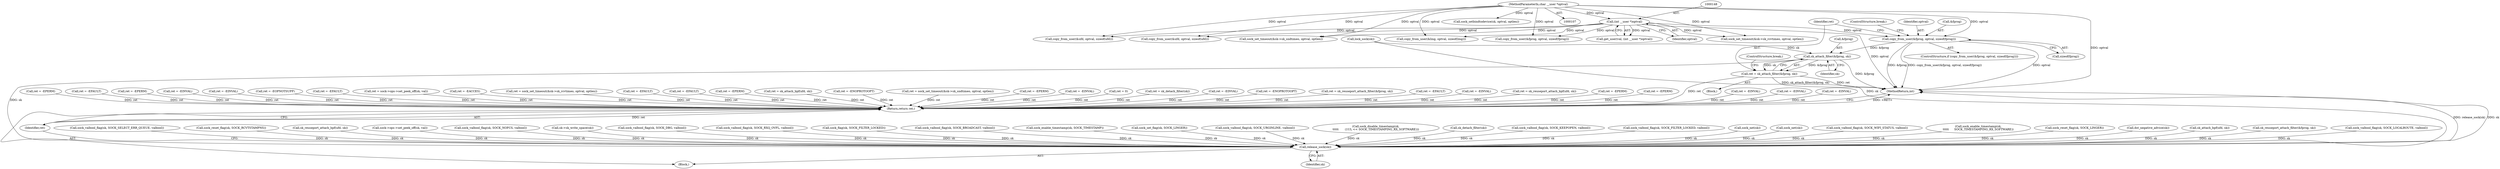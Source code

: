 digraph "0_linux_b98b0bc8c431e3ceb4b26b0dfc8db509518fb290@API" {
"1000607" [label="(Call,copy_from_user(&fprog, optval, sizeof(fprog)))"];
"1000147" [label="(Call,(int __user *)optval)"];
"1000111" [label="(MethodParameterIn,char __user *optval)"];
"1000616" [label="(Call,sk_attach_filter(&fprog, sk))"];
"1000614" [label="(Call,ret = sk_attach_filter(&fprog, sk))"];
"1000888" [label="(Return,return ret;)"];
"1000886" [label="(Call,release_sock(sk))"];
"1000668" [label="(Call,copy_from_user(&fprog, optval, sizeof(fprog)))"];
"1000810" [label="(Call,sock_valbool_flag(sk, SOCK_SELECT_ERR_QUEUE, valbool))"];
"1000706" [label="(Call,ret = sk_reuseport_attach_bpf(ufd, sk))"];
"1000607" [label="(Call,copy_from_user(&fprog, optval, sizeof(fprog)))"];
"1000468" [label="(Call,sock_reset_flag(sk, SOCK_RCVTSTAMPNS))"];
"1000889" [label="(Identifier,ret)"];
"1000613" [label="(ControlStructure,break;)"];
"1000708" [label="(Call,sk_reuseport_attach_bpf(ufd, sk))"];
"1000251" [label="(Call,ret = -EPERM)"];
"1000726" [label="(Call,ret = -EPERM)"];
"1000614" [label="(Call,ret = sk_attach_filter(&fprog, sk))"];
"1000591" [label="(Call,ret = -EINVAL)"];
"1000478" [label="(Call,ret = -EINVAL)"];
"1000571" [label="(Call,sock_set_timeout(&sk->sk_rcvtimeo, optval, optlen))"];
"1000111" [label="(MethodParameterIn,char __user *optval)"];
"1000886" [label="(Call,release_sock(sk))"];
"1000638" [label="(Call,copy_from_user(&ufd, optval, sizeof(ufd)))"];
"1000145" [label="(Call,get_user(val, (int __user *)optval))"];
"1000794" [label="(Call,sock->ops->set_peek_off(sk, val))"];
"1000620" [label="(ControlStructure,break;)"];
"1000610" [label="(Identifier,optval)"];
"1000615" [label="(Identifier,ret)"];
"1000804" [label="(Call,sock_valbool_flag(sk, SOCK_NOFCS, valbool))"];
"1000519" [label="(Call,ret = -EINVAL)"];
"1000762" [label="(Call,ret = -EPERM)"];
"1000602" [label="(Call,ret = -EFAULT)"];
"1000699" [label="(Call,copy_from_user(&ufd, optval, sizeof(ufd)))"];
"1000826" [label="(Call,ret = -EPERM)"];
"1000242" [label="(Call,sk->sk_write_space(sk))"];
"1000176" [label="(Call,sock_valbool_flag(sk, SOCK_DBG, valbool))"];
"1000147" [label="(Call,(int __user *)optval)"];
"1000774" [label="(Call,sock_valbool_flag(sk, SOCK_RXQ_OVFL, valbool))"];
"1000652" [label="(Call,ret = -EINVAL)"];
"1000608" [label="(Call,&fprog)"];
"1000683" [label="(Call,ret = -EINVAL)"];
"1000798" [label="(Call,ret = -EOPNOTSUPP)"];
"1000721" [label="(Call,sock_flag(sk, SOCK_FILTER_LOCKED))"];
"1000582" [label="(Call,sock_set_timeout(&sk->sk_sndtimeo, optval, optlen))"];
"1000633" [label="(Call,ret = -EFAULT)"];
"1000132" [label="(Call,sock_setbindtodevice(sk, optval, optlen))"];
"1000214" [label="(Call,sock_valbool_flag(sk, SOCK_BROADCAST, valbool))"];
"1000792" [label="(Call,ret = sock->ops->set_peek_off(sk, val))"];
"1000171" [label="(Call,ret = -EACCES)"];
"1000460" [label="(Call,sock_enable_timestamp(sk, SOCK_TIMESTAMP))"];
"1000416" [label="(Call,sock_set_flag(sk, SOCK_LINGER))"];
"1000600" [label="(Block,)"];
"1000569" [label="(Call,ret = sock_set_timeout(&sk->sk_rcvtimeo, optval, optlen))"];
"1000694" [label="(Call,ret = -EFAULT)"];
"1000315" [label="(Call,sock_valbool_flag(sk, SOCK_URGINLINE, valbool))"];
"1000619" [label="(Identifier,sk)"];
"1000374" [label="(Call,ret = -EFAULT)"];
"1000552" [label="(Call,sock_disable_timestamp(sk,\n\t\t\t\t\t       (1UL << SOCK_TIMESTAMPING_RX_SOFTWARE)))"];
"1000888" [label="(Return,return ret;)"];
"1000113" [label="(Block,)"];
"1000349" [label="(Call,ret = -EPERM)"];
"1000645" [label="(Call,ret = sk_attach_bpf(ufd, sk))"];
"1000715" [label="(Call,sk_detach_filter(sk))"];
"1000309" [label="(Call,sock_valbool_flag(sk, SOCK_KEEPOPEN, valbool))"];
"1000202" [label="(Call,ret = -ENOPROTOOPT)"];
"1000580" [label="(Call,ret = sock_set_timeout(&sk->sk_sndtimeo, optval, optlen))"];
"1000287" [label="(Call,ret = -EPERM)"];
"1000731" [label="(Call,sock_valbool_flag(sk, SOCK_FILTER_LOCKED, valbool))"];
"1000149" [label="(Identifier,optval)"];
"1000339" [label="(Call,sock_net(sk))"];
"1000367" [label="(Call,copy_from_user(&ling, optval, sizeof(ling)))"];
"1000758" [label="(Call,sock_net(sk))"];
"1000780" [label="(Call,sock_valbool_flag(sk, SOCK_WIFI_STATUS, valbool))"];
"1000617" [label="(Call,&fprog)"];
"1000548" [label="(Call,sock_enable_timestamp(sk,\n\t\t\t\t\t      SOCK_TIMESTAMPING_RX_SOFTWARE))"];
"1000611" [label="(Call,sizeof(fprog))"];
"1000361" [label="(Call,ret = -EINVAL)"];
"1000124" [label="(Call,ret = 0)"];
"1000384" [label="(Call,sock_reset_flag(sk, SOCK_LINGER))"];
"1000877" [label="(Call,dst_negative_advice(sk))"];
"1000713" [label="(Call,ret = sk_detach_filter(sk))"];
"1000622" [label="(Call,ret = -EINVAL)"];
"1000881" [label="(Call,ret = -ENOPROTOOPT)"];
"1000675" [label="(Call,ret = sk_reuseport_attach_filter(&fprog, sk))"];
"1000647" [label="(Call,sk_attach_bpf(ufd, sk))"];
"1000606" [label="(ControlStructure,if (copy_from_user(&fprog, optval, sizeof(fprog))))"];
"1000663" [label="(Call,ret = -EFAULT)"];
"1000677" [label="(Call,sk_reuseport_attach_filter(&fprog, sk))"];
"1000890" [label="(MethodReturn,int)"];
"1000159" [label="(Call,lock_sock(sk))"];
"1000616" [label="(Call,sk_attach_filter(&fprog, sk))"];
"1000208" [label="(Call,sock_valbool_flag(sk, SOCK_LOCALROUTE, valbool))"];
"1000836" [label="(Call,ret = -EINVAL)"];
"1000887" [label="(Identifier,sk)"];
"1000607" -> "1000606"  [label="AST: "];
"1000607" -> "1000611"  [label="CFG: "];
"1000608" -> "1000607"  [label="AST: "];
"1000610" -> "1000607"  [label="AST: "];
"1000611" -> "1000607"  [label="AST: "];
"1000613" -> "1000607"  [label="CFG: "];
"1000615" -> "1000607"  [label="CFG: "];
"1000607" -> "1000890"  [label="DDG: copy_from_user(&fprog, optval, sizeof(fprog))"];
"1000607" -> "1000890"  [label="DDG: optval"];
"1000607" -> "1000890"  [label="DDG: &fprog"];
"1000147" -> "1000607"  [label="DDG: optval"];
"1000111" -> "1000607"  [label="DDG: optval"];
"1000607" -> "1000616"  [label="DDG: &fprog"];
"1000147" -> "1000145"  [label="AST: "];
"1000147" -> "1000149"  [label="CFG: "];
"1000148" -> "1000147"  [label="AST: "];
"1000149" -> "1000147"  [label="AST: "];
"1000145" -> "1000147"  [label="CFG: "];
"1000147" -> "1000890"  [label="DDG: optval"];
"1000147" -> "1000145"  [label="DDG: optval"];
"1000111" -> "1000147"  [label="DDG: optval"];
"1000147" -> "1000367"  [label="DDG: optval"];
"1000147" -> "1000571"  [label="DDG: optval"];
"1000147" -> "1000582"  [label="DDG: optval"];
"1000147" -> "1000638"  [label="DDG: optval"];
"1000147" -> "1000668"  [label="DDG: optval"];
"1000147" -> "1000699"  [label="DDG: optval"];
"1000111" -> "1000107"  [label="AST: "];
"1000111" -> "1000890"  [label="DDG: optval"];
"1000111" -> "1000132"  [label="DDG: optval"];
"1000111" -> "1000367"  [label="DDG: optval"];
"1000111" -> "1000571"  [label="DDG: optval"];
"1000111" -> "1000582"  [label="DDG: optval"];
"1000111" -> "1000638"  [label="DDG: optval"];
"1000111" -> "1000668"  [label="DDG: optval"];
"1000111" -> "1000699"  [label="DDG: optval"];
"1000616" -> "1000614"  [label="AST: "];
"1000616" -> "1000619"  [label="CFG: "];
"1000617" -> "1000616"  [label="AST: "];
"1000619" -> "1000616"  [label="AST: "];
"1000614" -> "1000616"  [label="CFG: "];
"1000616" -> "1000890"  [label="DDG: &fprog"];
"1000616" -> "1000614"  [label="DDG: &fprog"];
"1000616" -> "1000614"  [label="DDG: sk"];
"1000159" -> "1000616"  [label="DDG: sk"];
"1000616" -> "1000886"  [label="DDG: sk"];
"1000614" -> "1000600"  [label="AST: "];
"1000615" -> "1000614"  [label="AST: "];
"1000620" -> "1000614"  [label="CFG: "];
"1000614" -> "1000890"  [label="DDG: sk_attach_filter(&fprog, sk)"];
"1000614" -> "1000890"  [label="DDG: ret"];
"1000614" -> "1000888"  [label="DDG: ret"];
"1000888" -> "1000113"  [label="AST: "];
"1000888" -> "1000889"  [label="CFG: "];
"1000889" -> "1000888"  [label="AST: "];
"1000890" -> "1000888"  [label="CFG: "];
"1000888" -> "1000890"  [label="DDG: <RET>"];
"1000889" -> "1000888"  [label="DDG: ret"];
"1000713" -> "1000888"  [label="DDG: ret"];
"1000171" -> "1000888"  [label="DDG: ret"];
"1000519" -> "1000888"  [label="DDG: ret"];
"1000726" -> "1000888"  [label="DDG: ret"];
"1000569" -> "1000888"  [label="DDG: ret"];
"1000633" -> "1000888"  [label="DDG: ret"];
"1000836" -> "1000888"  [label="DDG: ret"];
"1000124" -> "1000888"  [label="DDG: ret"];
"1000694" -> "1000888"  [label="DDG: ret"];
"1000622" -> "1000888"  [label="DDG: ret"];
"1000683" -> "1000888"  [label="DDG: ret"];
"1000374" -> "1000888"  [label="DDG: ret"];
"1000675" -> "1000888"  [label="DDG: ret"];
"1000826" -> "1000888"  [label="DDG: ret"];
"1000645" -> "1000888"  [label="DDG: ret"];
"1000792" -> "1000888"  [label="DDG: ret"];
"1000663" -> "1000888"  [label="DDG: ret"];
"1000251" -> "1000888"  [label="DDG: ret"];
"1000591" -> "1000888"  [label="DDG: ret"];
"1000478" -> "1000888"  [label="DDG: ret"];
"1000798" -> "1000888"  [label="DDG: ret"];
"1000202" -> "1000888"  [label="DDG: ret"];
"1000652" -> "1000888"  [label="DDG: ret"];
"1000580" -> "1000888"  [label="DDG: ret"];
"1000349" -> "1000888"  [label="DDG: ret"];
"1000762" -> "1000888"  [label="DDG: ret"];
"1000881" -> "1000888"  [label="DDG: ret"];
"1000287" -> "1000888"  [label="DDG: ret"];
"1000361" -> "1000888"  [label="DDG: ret"];
"1000602" -> "1000888"  [label="DDG: ret"];
"1000706" -> "1000888"  [label="DDG: ret"];
"1000886" -> "1000113"  [label="AST: "];
"1000886" -> "1000887"  [label="CFG: "];
"1000887" -> "1000886"  [label="AST: "];
"1000889" -> "1000886"  [label="CFG: "];
"1000886" -> "1000890"  [label="DDG: release_sock(sk)"];
"1000886" -> "1000890"  [label="DDG: sk"];
"1000877" -> "1000886"  [label="DDG: sk"];
"1000208" -> "1000886"  [label="DDG: sk"];
"1000780" -> "1000886"  [label="DDG: sk"];
"1000677" -> "1000886"  [label="DDG: sk"];
"1000315" -> "1000886"  [label="DDG: sk"];
"1000159" -> "1000886"  [label="DDG: sk"];
"1000794" -> "1000886"  [label="DDG: sk"];
"1000758" -> "1000886"  [label="DDG: sk"];
"1000721" -> "1000886"  [label="DDG: sk"];
"1000731" -> "1000886"  [label="DDG: sk"];
"1000548" -> "1000886"  [label="DDG: sk"];
"1000309" -> "1000886"  [label="DDG: sk"];
"1000804" -> "1000886"  [label="DDG: sk"];
"1000460" -> "1000886"  [label="DDG: sk"];
"1000552" -> "1000886"  [label="DDG: sk"];
"1000715" -> "1000886"  [label="DDG: sk"];
"1000708" -> "1000886"  [label="DDG: sk"];
"1000468" -> "1000886"  [label="DDG: sk"];
"1000810" -> "1000886"  [label="DDG: sk"];
"1000647" -> "1000886"  [label="DDG: sk"];
"1000339" -> "1000886"  [label="DDG: sk"];
"1000416" -> "1000886"  [label="DDG: sk"];
"1000214" -> "1000886"  [label="DDG: sk"];
"1000176" -> "1000886"  [label="DDG: sk"];
"1000774" -> "1000886"  [label="DDG: sk"];
"1000242" -> "1000886"  [label="DDG: sk"];
"1000384" -> "1000886"  [label="DDG: sk"];
}
